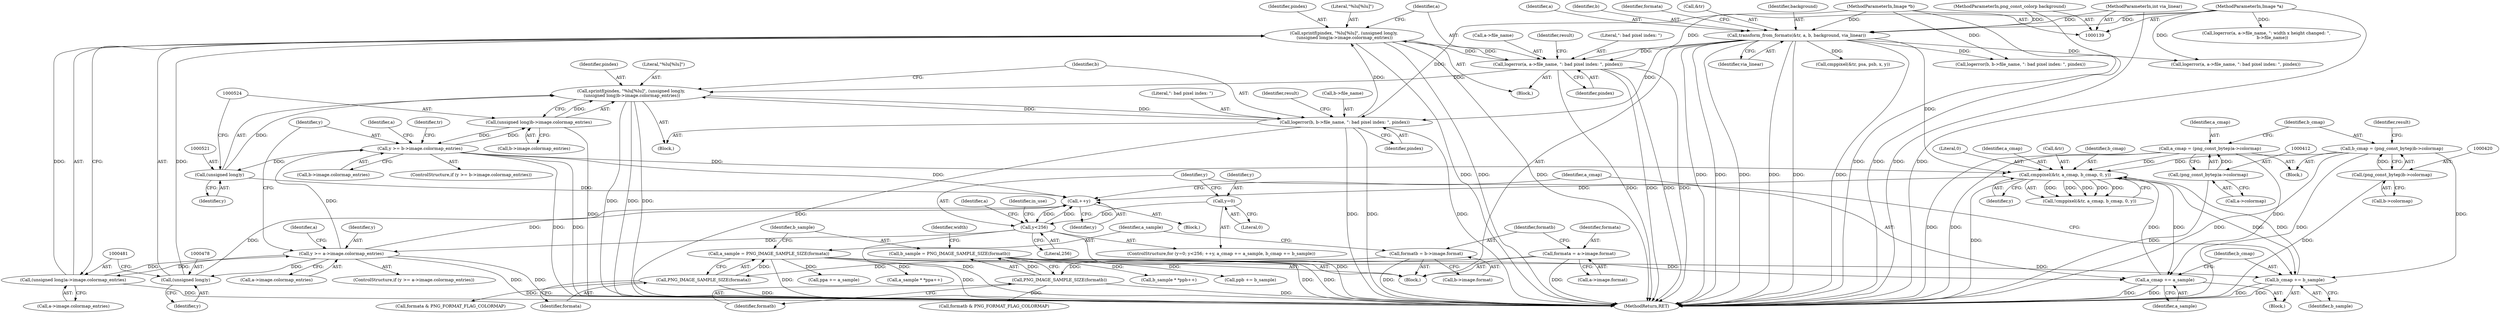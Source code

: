 digraph "0_Android_9d4853418ab2f754c2b63e091c29c5529b8b86ca_27@API" {
"1000474" [label="(Call,sprintf(pindex, \"%lu[%lu]\", (unsigned long)y,\n (unsigned long)a->image.colormap_entries))"];
"1000487" [label="(Call,logerror(a, a->file_name, \": bad pixel index: \", pindex))"];
"1000247" [label="(Call,transform_from_formats(&tr, a, b, background, via_linear))"];
"1000140" [label="(MethodParameterIn,Image *a)"];
"1000141" [label="(MethodParameterIn,Image *b)"];
"1000143" [label="(MethodParameterIn,png_const_colorp background)"];
"1000142" [label="(MethodParameterIn,int via_linear)"];
"1000474" [label="(Call,sprintf(pindex, \"%lu[%lu]\", (unsigned long)y,\n (unsigned long)a->image.colormap_entries))"];
"1000530" [label="(Call,logerror(b, b->file_name, \": bad pixel index: \", pindex))"];
"1000517" [label="(Call,sprintf(pindex, \"%lu[%lu]\", (unsigned long)y,\n (unsigned long)b->image.colormap_entries))"];
"1000520" [label="(Call,(unsigned long)y)"];
"1000499" [label="(Call,y >= b->image.colormap_entries)"];
"1000456" [label="(Call,y >= a->image.colormap_entries)"];
"1000437" [label="(Call,y<256)"];
"1000441" [label="(Call,++y)"];
"1000477" [label="(Call,(unsigned long)y)"];
"1000543" [label="(Call,cmppixel(&tr, a_cmap, b_cmap, 0, y))"];
"1000444" [label="(Call,a_cmap += a_sample)"];
"1000206" [label="(Call,a_sample = PNG_IMAGE_SAMPLE_SIZE(formata))"];
"1000208" [label="(Call,PNG_IMAGE_SAMPLE_SIZE(formata))"];
"1000190" [label="(Call,formata = a->image.format)"];
"1000409" [label="(Call,a_cmap = (png_const_bytep)a->colormap)"];
"1000411" [label="(Call,(png_const_bytep)a->colormap)"];
"1000417" [label="(Call,b_cmap = (png_const_bytep)b->colormap)"];
"1000419" [label="(Call,(png_const_bytep)b->colormap)"];
"1000447" [label="(Call,b_cmap += b_sample)"];
"1000211" [label="(Call,b_sample = PNG_IMAGE_SAMPLE_SIZE(formatb))"];
"1000213" [label="(Call,PNG_IMAGE_SAMPLE_SIZE(formatb))"];
"1000198" [label="(Call,formatb = b->image.format)"];
"1000434" [label="(Call,y=0)"];
"1000480" [label="(Call,(unsigned long)a->image.colormap_entries)"];
"1000523" [label="(Call,(unsigned long)b->image.colormap_entries)"];
"1000224" [label="(Identifier,width)"];
"1000438" [label="(Identifier,y)"];
"1000443" [label="(Block,)"];
"1000523" [label="(Call,(unsigned long)b->image.colormap_entries)"];
"1000544" [label="(Call,&tr)"];
"1000252" [label="(Identifier,background)"];
"1000536" [label="(Identifier,pindex)"];
"1000881" [label="(Call,b_sample * *ppb++)"];
"1000492" [label="(Literal,\": bad pixel index: \")"];
"1000458" [label="(Call,a->image.colormap_entries)"];
"1000257" [label="(Call,formata & PNG_FORMAT_FLAG_COLORMAP)"];
"1000250" [label="(Identifier,a)"];
"1000417" [label="(Call,b_cmap = (png_const_bytep)b->colormap)"];
"1000442" [label="(Identifier,y)"];
"1000547" [label="(Identifier,b_cmap)"];
"1000472" [label="(Block,)"];
"1000498" [label="(ControlStructure,if (y >= b->image.colormap_entries))"];
"1000548" [label="(Literal,0)"];
"1000213" [label="(Call,PNG_IMAGE_SAMPLE_SIZE(formatb))"];
"1000519" [label="(Literal,\"%lu[%lu]\")"];
"1000456" [label="(Call,y >= a->image.colormap_entries)"];
"1000434" [label="(Call,y=0)"];
"1000426" [label="(Identifier,result)"];
"1000199" [label="(Identifier,formatb)"];
"1000209" [label="(Identifier,formata)"];
"1000258" [label="(Identifier,formata)"];
"1000520" [label="(Call,(unsigned long)y)"];
"1000671" [label="(Call,logerror(b, b->file_name, \": bad pixel index: \", pindex))"];
"1000517" [label="(Call,sprintf(pindex, \"%lu[%lu]\", (unsigned long)y,\n (unsigned long)b->image.colormap_entries))"];
"1000542" [label="(Call,!cmppixel(&tr, a_cmap, b_cmap, 0, y))"];
"1000480" [label="(Call,(unsigned long)a->image.colormap_entries)"];
"1000253" [label="(Identifier,via_linear)"];
"1000212" [label="(Identifier,b_sample)"];
"1000433" [label="(ControlStructure,for (y=0; y<256; ++y, a_cmap += a_sample, b_cmap += b_sample))"];
"1000439" [label="(Literal,256)"];
"1000191" [label="(Identifier,formata)"];
"1000140" [label="(MethodParameterIn,Image *a)"];
"1000198" [label="(Call,formatb = b->image.format)"];
"1000418" [label="(Identifier,b_cmap)"];
"1000419" [label="(Call,(png_const_bytep)b->colormap)"];
"1000144" [label="(Block,)"];
"1000500" [label="(Identifier,y)"];
"1000410" [label="(Identifier,a_cmap)"];
"1000446" [label="(Identifier,a_sample)"];
"1000437" [label="(Call,y<256)"];
"1000866" [label="(Call,ppa += a_sample)"];
"1000530" [label="(Call,logerror(b, b->file_name, \": bad pixel index: \", pindex))"];
"1000543" [label="(Call,cmppixel(&tr, a_cmap, b_cmap, 0, y))"];
"1000511" [label="(Identifier,a)"];
"1000448" [label="(Identifier,b_cmap)"];
"1000549" [label="(Identifier,y)"];
"1000474" [label="(Call,sprintf(pindex, \"%lu[%lu]\", (unsigned long)y,\n (unsigned long)a->image.colormap_entries))"];
"1000444" [label="(Call,a_cmap += a_sample)"];
"1000493" [label="(Identifier,pindex)"];
"1000143" [label="(MethodParameterIn,png_const_colorp background)"];
"1000190" [label="(Call,formata = a->image.format)"];
"1000532" [label="(Call,b->file_name)"];
"1000452" [label="(Identifier,in_use)"];
"1000440" [label="(Block,)"];
"1000409" [label="(Call,a_cmap = (png_const_bytep)a->colormap)"];
"1000455" [label="(ControlStructure,if (y >= a->image.colormap_entries))"];
"1000488" [label="(Identifier,a)"];
"1000535" [label="(Literal,\": bad pixel index: \")"];
"1000476" [label="(Literal,\"%lu[%lu]\")"];
"1000499" [label="(Call,y >= b->image.colormap_entries)"];
"1000856" [label="(Call,a_sample * *ppa++)"];
"1000141" [label="(MethodParameterIn,Image *b)"];
"1000641" [label="(Call,logerror(a, a->file_name, \": bad pixel index: \", pindex))"];
"1000891" [label="(Call,ppb += b_sample)"];
"1000200" [label="(Call,b->image.format)"];
"1000411" [label="(Call,(png_const_bytep)a->colormap)"];
"1000525" [label="(Call,b->image.colormap_entries)"];
"1000435" [label="(Identifier,y)"];
"1000447" [label="(Call,b_cmap += b_sample)"];
"1000142" [label="(MethodParameterIn,int via_linear)"];
"1000269" [label="(Call,formatb & PNG_FORMAT_FLAG_COLORMAP)"];
"1000489" [label="(Call,a->file_name)"];
"1000441" [label="(Call,++y)"];
"1000211" [label="(Call,b_sample = PNG_IMAGE_SAMPLE_SIZE(formatb))"];
"1000531" [label="(Identifier,b)"];
"1000475" [label="(Identifier,pindex)"];
"1000248" [label="(Call,&tr)"];
"1000468" [label="(Identifier,a)"];
"1000407" [label="(Block,)"];
"1000546" [label="(Identifier,a_cmap)"];
"1000522" [label="(Identifier,y)"];
"1000518" [label="(Identifier,pindex)"];
"1000479" [label="(Identifier,y)"];
"1000238" [label="(Call,logerror(a, a->file_name, \": width x height changed: \",\n         b->file_name))"];
"1000538" [label="(Identifier,result)"];
"1000445" [label="(Identifier,a_cmap)"];
"1000545" [label="(Identifier,tr)"];
"1001128" [label="(MethodReturn,RET)"];
"1000495" [label="(Identifier,result)"];
"1000449" [label="(Identifier,b_sample)"];
"1000207" [label="(Identifier,a_sample)"];
"1000192" [label="(Call,a->image.format)"];
"1000477" [label="(Call,(unsigned long)y)"];
"1000436" [label="(Literal,0)"];
"1000247" [label="(Call,transform_from_formats(&tr, a, b, background, via_linear))"];
"1000251" [label="(Identifier,b)"];
"1000214" [label="(Identifier,formatb)"];
"1000457" [label="(Identifier,y)"];
"1001059" [label="(Call,cmppixel(&tr, psa, psb, x, y))"];
"1000501" [label="(Call,b->image.colormap_entries)"];
"1000487" [label="(Call,logerror(a, a->file_name, \": bad pixel index: \", pindex))"];
"1000515" [label="(Block,)"];
"1000413" [label="(Call,a->colormap)"];
"1000206" [label="(Call,a_sample = PNG_IMAGE_SAMPLE_SIZE(formata))"];
"1000482" [label="(Call,a->image.colormap_entries)"];
"1000556" [label="(Identifier,a)"];
"1000421" [label="(Call,b->colormap)"];
"1000208" [label="(Call,PNG_IMAGE_SAMPLE_SIZE(formata))"];
"1000474" -> "1000472"  [label="AST: "];
"1000474" -> "1000480"  [label="CFG: "];
"1000475" -> "1000474"  [label="AST: "];
"1000476" -> "1000474"  [label="AST: "];
"1000477" -> "1000474"  [label="AST: "];
"1000480" -> "1000474"  [label="AST: "];
"1000488" -> "1000474"  [label="CFG: "];
"1000474" -> "1001128"  [label="DDG: "];
"1000474" -> "1001128"  [label="DDG: "];
"1000474" -> "1001128"  [label="DDG: "];
"1000487" -> "1000474"  [label="DDG: "];
"1000530" -> "1000474"  [label="DDG: "];
"1000477" -> "1000474"  [label="DDG: "];
"1000480" -> "1000474"  [label="DDG: "];
"1000474" -> "1000487"  [label="DDG: "];
"1000487" -> "1000472"  [label="AST: "];
"1000487" -> "1000493"  [label="CFG: "];
"1000488" -> "1000487"  [label="AST: "];
"1000489" -> "1000487"  [label="AST: "];
"1000492" -> "1000487"  [label="AST: "];
"1000493" -> "1000487"  [label="AST: "];
"1000495" -> "1000487"  [label="CFG: "];
"1000487" -> "1001128"  [label="DDG: "];
"1000487" -> "1001128"  [label="DDG: "];
"1000487" -> "1001128"  [label="DDG: "];
"1000487" -> "1001128"  [label="DDG: "];
"1000247" -> "1000487"  [label="DDG: "];
"1000140" -> "1000487"  [label="DDG: "];
"1000487" -> "1000517"  [label="DDG: "];
"1000247" -> "1000144"  [label="AST: "];
"1000247" -> "1000253"  [label="CFG: "];
"1000248" -> "1000247"  [label="AST: "];
"1000250" -> "1000247"  [label="AST: "];
"1000251" -> "1000247"  [label="AST: "];
"1000252" -> "1000247"  [label="AST: "];
"1000253" -> "1000247"  [label="AST: "];
"1000258" -> "1000247"  [label="CFG: "];
"1000247" -> "1001128"  [label="DDG: "];
"1000247" -> "1001128"  [label="DDG: "];
"1000247" -> "1001128"  [label="DDG: "];
"1000247" -> "1001128"  [label="DDG: "];
"1000247" -> "1001128"  [label="DDG: "];
"1000247" -> "1001128"  [label="DDG: "];
"1000140" -> "1000247"  [label="DDG: "];
"1000141" -> "1000247"  [label="DDG: "];
"1000143" -> "1000247"  [label="DDG: "];
"1000142" -> "1000247"  [label="DDG: "];
"1000247" -> "1000530"  [label="DDG: "];
"1000247" -> "1000543"  [label="DDG: "];
"1000247" -> "1000641"  [label="DDG: "];
"1000247" -> "1000671"  [label="DDG: "];
"1000247" -> "1001059"  [label="DDG: "];
"1000140" -> "1000139"  [label="AST: "];
"1000140" -> "1001128"  [label="DDG: "];
"1000140" -> "1000238"  [label="DDG: "];
"1000140" -> "1000641"  [label="DDG: "];
"1000141" -> "1000139"  [label="AST: "];
"1000141" -> "1001128"  [label="DDG: "];
"1000141" -> "1000530"  [label="DDG: "];
"1000141" -> "1000671"  [label="DDG: "];
"1000143" -> "1000139"  [label="AST: "];
"1000143" -> "1001128"  [label="DDG: "];
"1000142" -> "1000139"  [label="AST: "];
"1000142" -> "1001128"  [label="DDG: "];
"1000530" -> "1000515"  [label="AST: "];
"1000530" -> "1000536"  [label="CFG: "];
"1000531" -> "1000530"  [label="AST: "];
"1000532" -> "1000530"  [label="AST: "];
"1000535" -> "1000530"  [label="AST: "];
"1000536" -> "1000530"  [label="AST: "];
"1000538" -> "1000530"  [label="CFG: "];
"1000530" -> "1001128"  [label="DDG: "];
"1000530" -> "1001128"  [label="DDG: "];
"1000530" -> "1001128"  [label="DDG: "];
"1000530" -> "1001128"  [label="DDG: "];
"1000530" -> "1000517"  [label="DDG: "];
"1000517" -> "1000530"  [label="DDG: "];
"1000517" -> "1000515"  [label="AST: "];
"1000517" -> "1000523"  [label="CFG: "];
"1000518" -> "1000517"  [label="AST: "];
"1000519" -> "1000517"  [label="AST: "];
"1000520" -> "1000517"  [label="AST: "];
"1000523" -> "1000517"  [label="AST: "];
"1000531" -> "1000517"  [label="CFG: "];
"1000517" -> "1001128"  [label="DDG: "];
"1000517" -> "1001128"  [label="DDG: "];
"1000517" -> "1001128"  [label="DDG: "];
"1000520" -> "1000517"  [label="DDG: "];
"1000523" -> "1000517"  [label="DDG: "];
"1000520" -> "1000522"  [label="CFG: "];
"1000521" -> "1000520"  [label="AST: "];
"1000522" -> "1000520"  [label="AST: "];
"1000524" -> "1000520"  [label="CFG: "];
"1000520" -> "1000441"  [label="DDG: "];
"1000499" -> "1000520"  [label="DDG: "];
"1000499" -> "1000498"  [label="AST: "];
"1000499" -> "1000501"  [label="CFG: "];
"1000500" -> "1000499"  [label="AST: "];
"1000501" -> "1000499"  [label="AST: "];
"1000511" -> "1000499"  [label="CFG: "];
"1000545" -> "1000499"  [label="CFG: "];
"1000499" -> "1001128"  [label="DDG: "];
"1000499" -> "1001128"  [label="DDG: "];
"1000499" -> "1000441"  [label="DDG: "];
"1000456" -> "1000499"  [label="DDG: "];
"1000523" -> "1000499"  [label="DDG: "];
"1000499" -> "1000523"  [label="DDG: "];
"1000499" -> "1000543"  [label="DDG: "];
"1000456" -> "1000455"  [label="AST: "];
"1000456" -> "1000458"  [label="CFG: "];
"1000457" -> "1000456"  [label="AST: "];
"1000458" -> "1000456"  [label="AST: "];
"1000468" -> "1000456"  [label="CFG: "];
"1000500" -> "1000456"  [label="CFG: "];
"1000456" -> "1001128"  [label="DDG: "];
"1000456" -> "1001128"  [label="DDG: "];
"1000456" -> "1000441"  [label="DDG: "];
"1000437" -> "1000456"  [label="DDG: "];
"1000480" -> "1000456"  [label="DDG: "];
"1000456" -> "1000477"  [label="DDG: "];
"1000456" -> "1000480"  [label="DDG: "];
"1000437" -> "1000433"  [label="AST: "];
"1000437" -> "1000439"  [label="CFG: "];
"1000438" -> "1000437"  [label="AST: "];
"1000439" -> "1000437"  [label="AST: "];
"1000452" -> "1000437"  [label="CFG: "];
"1000556" -> "1000437"  [label="CFG: "];
"1000437" -> "1001128"  [label="DDG: "];
"1000437" -> "1001128"  [label="DDG: "];
"1000441" -> "1000437"  [label="DDG: "];
"1000434" -> "1000437"  [label="DDG: "];
"1000437" -> "1000441"  [label="DDG: "];
"1000441" -> "1000440"  [label="AST: "];
"1000441" -> "1000442"  [label="CFG: "];
"1000442" -> "1000441"  [label="AST: "];
"1000445" -> "1000441"  [label="CFG: "];
"1000477" -> "1000441"  [label="DDG: "];
"1000543" -> "1000441"  [label="DDG: "];
"1000477" -> "1000479"  [label="CFG: "];
"1000478" -> "1000477"  [label="AST: "];
"1000479" -> "1000477"  [label="AST: "];
"1000481" -> "1000477"  [label="CFG: "];
"1000543" -> "1000542"  [label="AST: "];
"1000543" -> "1000549"  [label="CFG: "];
"1000544" -> "1000543"  [label="AST: "];
"1000546" -> "1000543"  [label="AST: "];
"1000547" -> "1000543"  [label="AST: "];
"1000548" -> "1000543"  [label="AST: "];
"1000549" -> "1000543"  [label="AST: "];
"1000542" -> "1000543"  [label="CFG: "];
"1000543" -> "1001128"  [label="DDG: "];
"1000543" -> "1000444"  [label="DDG: "];
"1000543" -> "1000447"  [label="DDG: "];
"1000543" -> "1000542"  [label="DDG: "];
"1000543" -> "1000542"  [label="DDG: "];
"1000543" -> "1000542"  [label="DDG: "];
"1000543" -> "1000542"  [label="DDG: "];
"1000543" -> "1000542"  [label="DDG: "];
"1000444" -> "1000543"  [label="DDG: "];
"1000409" -> "1000543"  [label="DDG: "];
"1000417" -> "1000543"  [label="DDG: "];
"1000447" -> "1000543"  [label="DDG: "];
"1000444" -> "1000443"  [label="AST: "];
"1000444" -> "1000446"  [label="CFG: "];
"1000445" -> "1000444"  [label="AST: "];
"1000446" -> "1000444"  [label="AST: "];
"1000448" -> "1000444"  [label="CFG: "];
"1000444" -> "1001128"  [label="DDG: "];
"1000444" -> "1001128"  [label="DDG: "];
"1000206" -> "1000444"  [label="DDG: "];
"1000409" -> "1000444"  [label="DDG: "];
"1000206" -> "1000144"  [label="AST: "];
"1000206" -> "1000208"  [label="CFG: "];
"1000207" -> "1000206"  [label="AST: "];
"1000208" -> "1000206"  [label="AST: "];
"1000212" -> "1000206"  [label="CFG: "];
"1000206" -> "1001128"  [label="DDG: "];
"1000206" -> "1001128"  [label="DDG: "];
"1000208" -> "1000206"  [label="DDG: "];
"1000206" -> "1000856"  [label="DDG: "];
"1000206" -> "1000866"  [label="DDG: "];
"1000208" -> "1000209"  [label="CFG: "];
"1000209" -> "1000208"  [label="AST: "];
"1000208" -> "1001128"  [label="DDG: "];
"1000190" -> "1000208"  [label="DDG: "];
"1000208" -> "1000257"  [label="DDG: "];
"1000190" -> "1000144"  [label="AST: "];
"1000190" -> "1000192"  [label="CFG: "];
"1000191" -> "1000190"  [label="AST: "];
"1000192" -> "1000190"  [label="AST: "];
"1000199" -> "1000190"  [label="CFG: "];
"1000190" -> "1001128"  [label="DDG: "];
"1000409" -> "1000407"  [label="AST: "];
"1000409" -> "1000411"  [label="CFG: "];
"1000410" -> "1000409"  [label="AST: "];
"1000411" -> "1000409"  [label="AST: "];
"1000418" -> "1000409"  [label="CFG: "];
"1000409" -> "1001128"  [label="DDG: "];
"1000409" -> "1001128"  [label="DDG: "];
"1000411" -> "1000409"  [label="DDG: "];
"1000411" -> "1000413"  [label="CFG: "];
"1000412" -> "1000411"  [label="AST: "];
"1000413" -> "1000411"  [label="AST: "];
"1000411" -> "1001128"  [label="DDG: "];
"1000417" -> "1000407"  [label="AST: "];
"1000417" -> "1000419"  [label="CFG: "];
"1000418" -> "1000417"  [label="AST: "];
"1000419" -> "1000417"  [label="AST: "];
"1000426" -> "1000417"  [label="CFG: "];
"1000417" -> "1001128"  [label="DDG: "];
"1000417" -> "1001128"  [label="DDG: "];
"1000419" -> "1000417"  [label="DDG: "];
"1000417" -> "1000447"  [label="DDG: "];
"1000419" -> "1000421"  [label="CFG: "];
"1000420" -> "1000419"  [label="AST: "];
"1000421" -> "1000419"  [label="AST: "];
"1000419" -> "1001128"  [label="DDG: "];
"1000447" -> "1000443"  [label="AST: "];
"1000447" -> "1000449"  [label="CFG: "];
"1000448" -> "1000447"  [label="AST: "];
"1000449" -> "1000447"  [label="AST: "];
"1000438" -> "1000447"  [label="CFG: "];
"1000447" -> "1001128"  [label="DDG: "];
"1000447" -> "1001128"  [label="DDG: "];
"1000211" -> "1000447"  [label="DDG: "];
"1000211" -> "1000144"  [label="AST: "];
"1000211" -> "1000213"  [label="CFG: "];
"1000212" -> "1000211"  [label="AST: "];
"1000213" -> "1000211"  [label="AST: "];
"1000224" -> "1000211"  [label="CFG: "];
"1000211" -> "1001128"  [label="DDG: "];
"1000211" -> "1001128"  [label="DDG: "];
"1000213" -> "1000211"  [label="DDG: "];
"1000211" -> "1000881"  [label="DDG: "];
"1000211" -> "1000891"  [label="DDG: "];
"1000213" -> "1000214"  [label="CFG: "];
"1000214" -> "1000213"  [label="AST: "];
"1000213" -> "1001128"  [label="DDG: "];
"1000198" -> "1000213"  [label="DDG: "];
"1000213" -> "1000269"  [label="DDG: "];
"1000198" -> "1000144"  [label="AST: "];
"1000198" -> "1000200"  [label="CFG: "];
"1000199" -> "1000198"  [label="AST: "];
"1000200" -> "1000198"  [label="AST: "];
"1000207" -> "1000198"  [label="CFG: "];
"1000198" -> "1001128"  [label="DDG: "];
"1000434" -> "1000433"  [label="AST: "];
"1000434" -> "1000436"  [label="CFG: "];
"1000435" -> "1000434"  [label="AST: "];
"1000436" -> "1000434"  [label="AST: "];
"1000438" -> "1000434"  [label="CFG: "];
"1000480" -> "1000482"  [label="CFG: "];
"1000481" -> "1000480"  [label="AST: "];
"1000482" -> "1000480"  [label="AST: "];
"1000480" -> "1001128"  [label="DDG: "];
"1000523" -> "1000525"  [label="CFG: "];
"1000524" -> "1000523"  [label="AST: "];
"1000525" -> "1000523"  [label="AST: "];
"1000523" -> "1001128"  [label="DDG: "];
}
